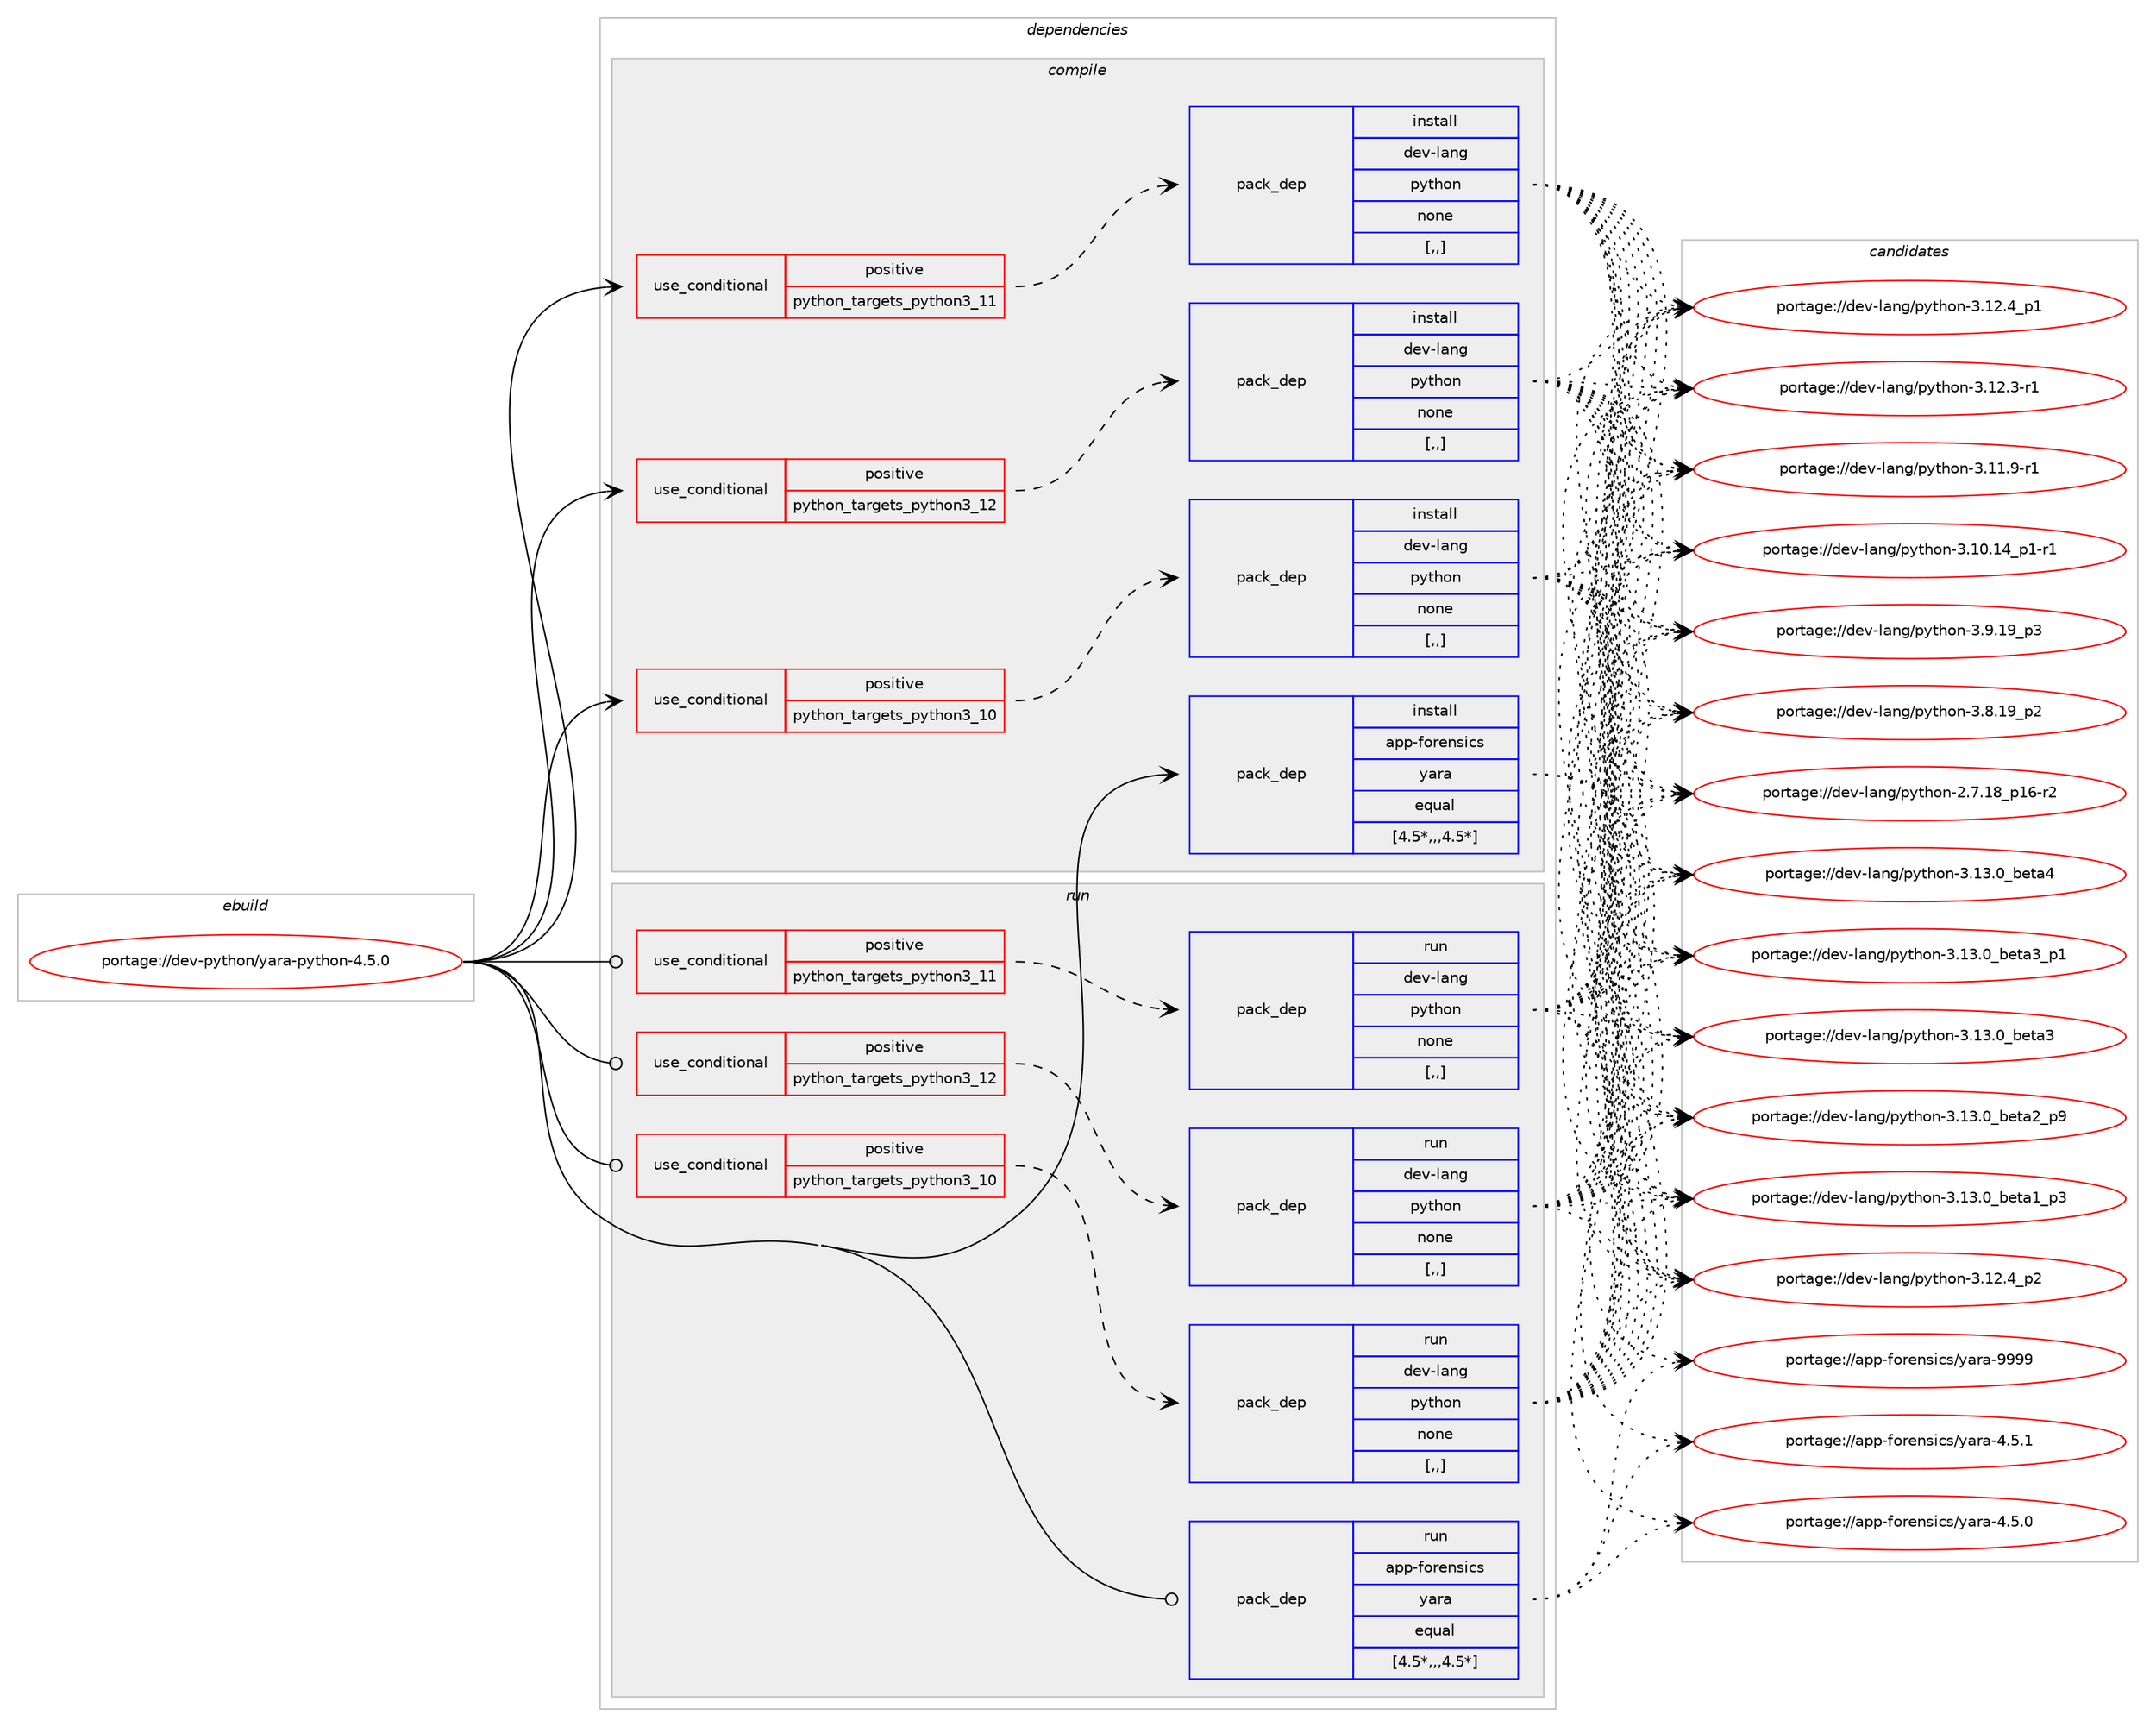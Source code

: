 digraph prolog {

# *************
# Graph options
# *************

newrank=true;
concentrate=true;
compound=true;
graph [rankdir=LR,fontname=Helvetica,fontsize=10,ranksep=1.5];#, ranksep=2.5, nodesep=0.2];
edge  [arrowhead=vee];
node  [fontname=Helvetica,fontsize=10];

# **********
# The ebuild
# **********

subgraph cluster_leftcol {
color=gray;
label=<<i>ebuild</i>>;
id [label="portage://dev-python/yara-python-4.5.0", color=red, width=4, href="../dev-python/yara-python-4.5.0.svg"];
}

# ****************
# The dependencies
# ****************

subgraph cluster_midcol {
color=gray;
label=<<i>dependencies</i>>;
subgraph cluster_compile {
fillcolor="#eeeeee";
style=filled;
label=<<i>compile</i>>;
subgraph cond41425 {
dependency168015 [label=<<TABLE BORDER="0" CELLBORDER="1" CELLSPACING="0" CELLPADDING="4"><TR><TD ROWSPAN="3" CELLPADDING="10">use_conditional</TD></TR><TR><TD>positive</TD></TR><TR><TD>python_targets_python3_10</TD></TR></TABLE>>, shape=none, color=red];
subgraph pack125317 {
dependency168016 [label=<<TABLE BORDER="0" CELLBORDER="1" CELLSPACING="0" CELLPADDING="4" WIDTH="220"><TR><TD ROWSPAN="6" CELLPADDING="30">pack_dep</TD></TR><TR><TD WIDTH="110">install</TD></TR><TR><TD>dev-lang</TD></TR><TR><TD>python</TD></TR><TR><TD>none</TD></TR><TR><TD>[,,]</TD></TR></TABLE>>, shape=none, color=blue];
}
dependency168015:e -> dependency168016:w [weight=20,style="dashed",arrowhead="vee"];
}
id:e -> dependency168015:w [weight=20,style="solid",arrowhead="vee"];
subgraph cond41426 {
dependency168017 [label=<<TABLE BORDER="0" CELLBORDER="1" CELLSPACING="0" CELLPADDING="4"><TR><TD ROWSPAN="3" CELLPADDING="10">use_conditional</TD></TR><TR><TD>positive</TD></TR><TR><TD>python_targets_python3_11</TD></TR></TABLE>>, shape=none, color=red];
subgraph pack125318 {
dependency168018 [label=<<TABLE BORDER="0" CELLBORDER="1" CELLSPACING="0" CELLPADDING="4" WIDTH="220"><TR><TD ROWSPAN="6" CELLPADDING="30">pack_dep</TD></TR><TR><TD WIDTH="110">install</TD></TR><TR><TD>dev-lang</TD></TR><TR><TD>python</TD></TR><TR><TD>none</TD></TR><TR><TD>[,,]</TD></TR></TABLE>>, shape=none, color=blue];
}
dependency168017:e -> dependency168018:w [weight=20,style="dashed",arrowhead="vee"];
}
id:e -> dependency168017:w [weight=20,style="solid",arrowhead="vee"];
subgraph cond41427 {
dependency168019 [label=<<TABLE BORDER="0" CELLBORDER="1" CELLSPACING="0" CELLPADDING="4"><TR><TD ROWSPAN="3" CELLPADDING="10">use_conditional</TD></TR><TR><TD>positive</TD></TR><TR><TD>python_targets_python3_12</TD></TR></TABLE>>, shape=none, color=red];
subgraph pack125319 {
dependency168020 [label=<<TABLE BORDER="0" CELLBORDER="1" CELLSPACING="0" CELLPADDING="4" WIDTH="220"><TR><TD ROWSPAN="6" CELLPADDING="30">pack_dep</TD></TR><TR><TD WIDTH="110">install</TD></TR><TR><TD>dev-lang</TD></TR><TR><TD>python</TD></TR><TR><TD>none</TD></TR><TR><TD>[,,]</TD></TR></TABLE>>, shape=none, color=blue];
}
dependency168019:e -> dependency168020:w [weight=20,style="dashed",arrowhead="vee"];
}
id:e -> dependency168019:w [weight=20,style="solid",arrowhead="vee"];
subgraph pack125320 {
dependency168021 [label=<<TABLE BORDER="0" CELLBORDER="1" CELLSPACING="0" CELLPADDING="4" WIDTH="220"><TR><TD ROWSPAN="6" CELLPADDING="30">pack_dep</TD></TR><TR><TD WIDTH="110">install</TD></TR><TR><TD>app-forensics</TD></TR><TR><TD>yara</TD></TR><TR><TD>equal</TD></TR><TR><TD>[4.5*,,,4.5*]</TD></TR></TABLE>>, shape=none, color=blue];
}
id:e -> dependency168021:w [weight=20,style="solid",arrowhead="vee"];
}
subgraph cluster_compileandrun {
fillcolor="#eeeeee";
style=filled;
label=<<i>compile and run</i>>;
}
subgraph cluster_run {
fillcolor="#eeeeee";
style=filled;
label=<<i>run</i>>;
subgraph cond41428 {
dependency168022 [label=<<TABLE BORDER="0" CELLBORDER="1" CELLSPACING="0" CELLPADDING="4"><TR><TD ROWSPAN="3" CELLPADDING="10">use_conditional</TD></TR><TR><TD>positive</TD></TR><TR><TD>python_targets_python3_10</TD></TR></TABLE>>, shape=none, color=red];
subgraph pack125321 {
dependency168023 [label=<<TABLE BORDER="0" CELLBORDER="1" CELLSPACING="0" CELLPADDING="4" WIDTH="220"><TR><TD ROWSPAN="6" CELLPADDING="30">pack_dep</TD></TR><TR><TD WIDTH="110">run</TD></TR><TR><TD>dev-lang</TD></TR><TR><TD>python</TD></TR><TR><TD>none</TD></TR><TR><TD>[,,]</TD></TR></TABLE>>, shape=none, color=blue];
}
dependency168022:e -> dependency168023:w [weight=20,style="dashed",arrowhead="vee"];
}
id:e -> dependency168022:w [weight=20,style="solid",arrowhead="odot"];
subgraph cond41429 {
dependency168024 [label=<<TABLE BORDER="0" CELLBORDER="1" CELLSPACING="0" CELLPADDING="4"><TR><TD ROWSPAN="3" CELLPADDING="10">use_conditional</TD></TR><TR><TD>positive</TD></TR><TR><TD>python_targets_python3_11</TD></TR></TABLE>>, shape=none, color=red];
subgraph pack125322 {
dependency168025 [label=<<TABLE BORDER="0" CELLBORDER="1" CELLSPACING="0" CELLPADDING="4" WIDTH="220"><TR><TD ROWSPAN="6" CELLPADDING="30">pack_dep</TD></TR><TR><TD WIDTH="110">run</TD></TR><TR><TD>dev-lang</TD></TR><TR><TD>python</TD></TR><TR><TD>none</TD></TR><TR><TD>[,,]</TD></TR></TABLE>>, shape=none, color=blue];
}
dependency168024:e -> dependency168025:w [weight=20,style="dashed",arrowhead="vee"];
}
id:e -> dependency168024:w [weight=20,style="solid",arrowhead="odot"];
subgraph cond41430 {
dependency168026 [label=<<TABLE BORDER="0" CELLBORDER="1" CELLSPACING="0" CELLPADDING="4"><TR><TD ROWSPAN="3" CELLPADDING="10">use_conditional</TD></TR><TR><TD>positive</TD></TR><TR><TD>python_targets_python3_12</TD></TR></TABLE>>, shape=none, color=red];
subgraph pack125323 {
dependency168027 [label=<<TABLE BORDER="0" CELLBORDER="1" CELLSPACING="0" CELLPADDING="4" WIDTH="220"><TR><TD ROWSPAN="6" CELLPADDING="30">pack_dep</TD></TR><TR><TD WIDTH="110">run</TD></TR><TR><TD>dev-lang</TD></TR><TR><TD>python</TD></TR><TR><TD>none</TD></TR><TR><TD>[,,]</TD></TR></TABLE>>, shape=none, color=blue];
}
dependency168026:e -> dependency168027:w [weight=20,style="dashed",arrowhead="vee"];
}
id:e -> dependency168026:w [weight=20,style="solid",arrowhead="odot"];
subgraph pack125324 {
dependency168028 [label=<<TABLE BORDER="0" CELLBORDER="1" CELLSPACING="0" CELLPADDING="4" WIDTH="220"><TR><TD ROWSPAN="6" CELLPADDING="30">pack_dep</TD></TR><TR><TD WIDTH="110">run</TD></TR><TR><TD>app-forensics</TD></TR><TR><TD>yara</TD></TR><TR><TD>equal</TD></TR><TR><TD>[4.5*,,,4.5*]</TD></TR></TABLE>>, shape=none, color=blue];
}
id:e -> dependency168028:w [weight=20,style="solid",arrowhead="odot"];
}
}

# **************
# The candidates
# **************

subgraph cluster_choices {
rank=same;
color=gray;
label=<<i>candidates</i>>;

subgraph choice125317 {
color=black;
nodesep=1;
choice1001011184510897110103471121211161041111104551464951464895981011169752 [label="portage://dev-lang/python-3.13.0_beta4", color=red, width=4,href="../dev-lang/python-3.13.0_beta4.svg"];
choice10010111845108971101034711212111610411111045514649514648959810111697519511249 [label="portage://dev-lang/python-3.13.0_beta3_p1", color=red, width=4,href="../dev-lang/python-3.13.0_beta3_p1.svg"];
choice1001011184510897110103471121211161041111104551464951464895981011169751 [label="portage://dev-lang/python-3.13.0_beta3", color=red, width=4,href="../dev-lang/python-3.13.0_beta3.svg"];
choice10010111845108971101034711212111610411111045514649514648959810111697509511257 [label="portage://dev-lang/python-3.13.0_beta2_p9", color=red, width=4,href="../dev-lang/python-3.13.0_beta2_p9.svg"];
choice10010111845108971101034711212111610411111045514649514648959810111697499511251 [label="portage://dev-lang/python-3.13.0_beta1_p3", color=red, width=4,href="../dev-lang/python-3.13.0_beta1_p3.svg"];
choice100101118451089711010347112121116104111110455146495046529511250 [label="portage://dev-lang/python-3.12.4_p2", color=red, width=4,href="../dev-lang/python-3.12.4_p2.svg"];
choice100101118451089711010347112121116104111110455146495046529511249 [label="portage://dev-lang/python-3.12.4_p1", color=red, width=4,href="../dev-lang/python-3.12.4_p1.svg"];
choice100101118451089711010347112121116104111110455146495046514511449 [label="portage://dev-lang/python-3.12.3-r1", color=red, width=4,href="../dev-lang/python-3.12.3-r1.svg"];
choice100101118451089711010347112121116104111110455146494946574511449 [label="portage://dev-lang/python-3.11.9-r1", color=red, width=4,href="../dev-lang/python-3.11.9-r1.svg"];
choice100101118451089711010347112121116104111110455146494846495295112494511449 [label="portage://dev-lang/python-3.10.14_p1-r1", color=red, width=4,href="../dev-lang/python-3.10.14_p1-r1.svg"];
choice100101118451089711010347112121116104111110455146574649579511251 [label="portage://dev-lang/python-3.9.19_p3", color=red, width=4,href="../dev-lang/python-3.9.19_p3.svg"];
choice100101118451089711010347112121116104111110455146564649579511250 [label="portage://dev-lang/python-3.8.19_p2", color=red, width=4,href="../dev-lang/python-3.8.19_p2.svg"];
choice100101118451089711010347112121116104111110455046554649569511249544511450 [label="portage://dev-lang/python-2.7.18_p16-r2", color=red, width=4,href="../dev-lang/python-2.7.18_p16-r2.svg"];
dependency168016:e -> choice1001011184510897110103471121211161041111104551464951464895981011169752:w [style=dotted,weight="100"];
dependency168016:e -> choice10010111845108971101034711212111610411111045514649514648959810111697519511249:w [style=dotted,weight="100"];
dependency168016:e -> choice1001011184510897110103471121211161041111104551464951464895981011169751:w [style=dotted,weight="100"];
dependency168016:e -> choice10010111845108971101034711212111610411111045514649514648959810111697509511257:w [style=dotted,weight="100"];
dependency168016:e -> choice10010111845108971101034711212111610411111045514649514648959810111697499511251:w [style=dotted,weight="100"];
dependency168016:e -> choice100101118451089711010347112121116104111110455146495046529511250:w [style=dotted,weight="100"];
dependency168016:e -> choice100101118451089711010347112121116104111110455146495046529511249:w [style=dotted,weight="100"];
dependency168016:e -> choice100101118451089711010347112121116104111110455146495046514511449:w [style=dotted,weight="100"];
dependency168016:e -> choice100101118451089711010347112121116104111110455146494946574511449:w [style=dotted,weight="100"];
dependency168016:e -> choice100101118451089711010347112121116104111110455146494846495295112494511449:w [style=dotted,weight="100"];
dependency168016:e -> choice100101118451089711010347112121116104111110455146574649579511251:w [style=dotted,weight="100"];
dependency168016:e -> choice100101118451089711010347112121116104111110455146564649579511250:w [style=dotted,weight="100"];
dependency168016:e -> choice100101118451089711010347112121116104111110455046554649569511249544511450:w [style=dotted,weight="100"];
}
subgraph choice125318 {
color=black;
nodesep=1;
choice1001011184510897110103471121211161041111104551464951464895981011169752 [label="portage://dev-lang/python-3.13.0_beta4", color=red, width=4,href="../dev-lang/python-3.13.0_beta4.svg"];
choice10010111845108971101034711212111610411111045514649514648959810111697519511249 [label="portage://dev-lang/python-3.13.0_beta3_p1", color=red, width=4,href="../dev-lang/python-3.13.0_beta3_p1.svg"];
choice1001011184510897110103471121211161041111104551464951464895981011169751 [label="portage://dev-lang/python-3.13.0_beta3", color=red, width=4,href="../dev-lang/python-3.13.0_beta3.svg"];
choice10010111845108971101034711212111610411111045514649514648959810111697509511257 [label="portage://dev-lang/python-3.13.0_beta2_p9", color=red, width=4,href="../dev-lang/python-3.13.0_beta2_p9.svg"];
choice10010111845108971101034711212111610411111045514649514648959810111697499511251 [label="portage://dev-lang/python-3.13.0_beta1_p3", color=red, width=4,href="../dev-lang/python-3.13.0_beta1_p3.svg"];
choice100101118451089711010347112121116104111110455146495046529511250 [label="portage://dev-lang/python-3.12.4_p2", color=red, width=4,href="../dev-lang/python-3.12.4_p2.svg"];
choice100101118451089711010347112121116104111110455146495046529511249 [label="portage://dev-lang/python-3.12.4_p1", color=red, width=4,href="../dev-lang/python-3.12.4_p1.svg"];
choice100101118451089711010347112121116104111110455146495046514511449 [label="portage://dev-lang/python-3.12.3-r1", color=red, width=4,href="../dev-lang/python-3.12.3-r1.svg"];
choice100101118451089711010347112121116104111110455146494946574511449 [label="portage://dev-lang/python-3.11.9-r1", color=red, width=4,href="../dev-lang/python-3.11.9-r1.svg"];
choice100101118451089711010347112121116104111110455146494846495295112494511449 [label="portage://dev-lang/python-3.10.14_p1-r1", color=red, width=4,href="../dev-lang/python-3.10.14_p1-r1.svg"];
choice100101118451089711010347112121116104111110455146574649579511251 [label="portage://dev-lang/python-3.9.19_p3", color=red, width=4,href="../dev-lang/python-3.9.19_p3.svg"];
choice100101118451089711010347112121116104111110455146564649579511250 [label="portage://dev-lang/python-3.8.19_p2", color=red, width=4,href="../dev-lang/python-3.8.19_p2.svg"];
choice100101118451089711010347112121116104111110455046554649569511249544511450 [label="portage://dev-lang/python-2.7.18_p16-r2", color=red, width=4,href="../dev-lang/python-2.7.18_p16-r2.svg"];
dependency168018:e -> choice1001011184510897110103471121211161041111104551464951464895981011169752:w [style=dotted,weight="100"];
dependency168018:e -> choice10010111845108971101034711212111610411111045514649514648959810111697519511249:w [style=dotted,weight="100"];
dependency168018:e -> choice1001011184510897110103471121211161041111104551464951464895981011169751:w [style=dotted,weight="100"];
dependency168018:e -> choice10010111845108971101034711212111610411111045514649514648959810111697509511257:w [style=dotted,weight="100"];
dependency168018:e -> choice10010111845108971101034711212111610411111045514649514648959810111697499511251:w [style=dotted,weight="100"];
dependency168018:e -> choice100101118451089711010347112121116104111110455146495046529511250:w [style=dotted,weight="100"];
dependency168018:e -> choice100101118451089711010347112121116104111110455146495046529511249:w [style=dotted,weight="100"];
dependency168018:e -> choice100101118451089711010347112121116104111110455146495046514511449:w [style=dotted,weight="100"];
dependency168018:e -> choice100101118451089711010347112121116104111110455146494946574511449:w [style=dotted,weight="100"];
dependency168018:e -> choice100101118451089711010347112121116104111110455146494846495295112494511449:w [style=dotted,weight="100"];
dependency168018:e -> choice100101118451089711010347112121116104111110455146574649579511251:w [style=dotted,weight="100"];
dependency168018:e -> choice100101118451089711010347112121116104111110455146564649579511250:w [style=dotted,weight="100"];
dependency168018:e -> choice100101118451089711010347112121116104111110455046554649569511249544511450:w [style=dotted,weight="100"];
}
subgraph choice125319 {
color=black;
nodesep=1;
choice1001011184510897110103471121211161041111104551464951464895981011169752 [label="portage://dev-lang/python-3.13.0_beta4", color=red, width=4,href="../dev-lang/python-3.13.0_beta4.svg"];
choice10010111845108971101034711212111610411111045514649514648959810111697519511249 [label="portage://dev-lang/python-3.13.0_beta3_p1", color=red, width=4,href="../dev-lang/python-3.13.0_beta3_p1.svg"];
choice1001011184510897110103471121211161041111104551464951464895981011169751 [label="portage://dev-lang/python-3.13.0_beta3", color=red, width=4,href="../dev-lang/python-3.13.0_beta3.svg"];
choice10010111845108971101034711212111610411111045514649514648959810111697509511257 [label="portage://dev-lang/python-3.13.0_beta2_p9", color=red, width=4,href="../dev-lang/python-3.13.0_beta2_p9.svg"];
choice10010111845108971101034711212111610411111045514649514648959810111697499511251 [label="portage://dev-lang/python-3.13.0_beta1_p3", color=red, width=4,href="../dev-lang/python-3.13.0_beta1_p3.svg"];
choice100101118451089711010347112121116104111110455146495046529511250 [label="portage://dev-lang/python-3.12.4_p2", color=red, width=4,href="../dev-lang/python-3.12.4_p2.svg"];
choice100101118451089711010347112121116104111110455146495046529511249 [label="portage://dev-lang/python-3.12.4_p1", color=red, width=4,href="../dev-lang/python-3.12.4_p1.svg"];
choice100101118451089711010347112121116104111110455146495046514511449 [label="portage://dev-lang/python-3.12.3-r1", color=red, width=4,href="../dev-lang/python-3.12.3-r1.svg"];
choice100101118451089711010347112121116104111110455146494946574511449 [label="portage://dev-lang/python-3.11.9-r1", color=red, width=4,href="../dev-lang/python-3.11.9-r1.svg"];
choice100101118451089711010347112121116104111110455146494846495295112494511449 [label="portage://dev-lang/python-3.10.14_p1-r1", color=red, width=4,href="../dev-lang/python-3.10.14_p1-r1.svg"];
choice100101118451089711010347112121116104111110455146574649579511251 [label="portage://dev-lang/python-3.9.19_p3", color=red, width=4,href="../dev-lang/python-3.9.19_p3.svg"];
choice100101118451089711010347112121116104111110455146564649579511250 [label="portage://dev-lang/python-3.8.19_p2", color=red, width=4,href="../dev-lang/python-3.8.19_p2.svg"];
choice100101118451089711010347112121116104111110455046554649569511249544511450 [label="portage://dev-lang/python-2.7.18_p16-r2", color=red, width=4,href="../dev-lang/python-2.7.18_p16-r2.svg"];
dependency168020:e -> choice1001011184510897110103471121211161041111104551464951464895981011169752:w [style=dotted,weight="100"];
dependency168020:e -> choice10010111845108971101034711212111610411111045514649514648959810111697519511249:w [style=dotted,weight="100"];
dependency168020:e -> choice1001011184510897110103471121211161041111104551464951464895981011169751:w [style=dotted,weight="100"];
dependency168020:e -> choice10010111845108971101034711212111610411111045514649514648959810111697509511257:w [style=dotted,weight="100"];
dependency168020:e -> choice10010111845108971101034711212111610411111045514649514648959810111697499511251:w [style=dotted,weight="100"];
dependency168020:e -> choice100101118451089711010347112121116104111110455146495046529511250:w [style=dotted,weight="100"];
dependency168020:e -> choice100101118451089711010347112121116104111110455146495046529511249:w [style=dotted,weight="100"];
dependency168020:e -> choice100101118451089711010347112121116104111110455146495046514511449:w [style=dotted,weight="100"];
dependency168020:e -> choice100101118451089711010347112121116104111110455146494946574511449:w [style=dotted,weight="100"];
dependency168020:e -> choice100101118451089711010347112121116104111110455146494846495295112494511449:w [style=dotted,weight="100"];
dependency168020:e -> choice100101118451089711010347112121116104111110455146574649579511251:w [style=dotted,weight="100"];
dependency168020:e -> choice100101118451089711010347112121116104111110455146564649579511250:w [style=dotted,weight="100"];
dependency168020:e -> choice100101118451089711010347112121116104111110455046554649569511249544511450:w [style=dotted,weight="100"];
}
subgraph choice125320 {
color=black;
nodesep=1;
choice9711211245102111114101110115105991154712197114974557575757 [label="portage://app-forensics/yara-9999", color=red, width=4,href="../app-forensics/yara-9999.svg"];
choice971121124510211111410111011510599115471219711497455246534649 [label="portage://app-forensics/yara-4.5.1", color=red, width=4,href="../app-forensics/yara-4.5.1.svg"];
choice971121124510211111410111011510599115471219711497455246534648 [label="portage://app-forensics/yara-4.5.0", color=red, width=4,href="../app-forensics/yara-4.5.0.svg"];
dependency168021:e -> choice9711211245102111114101110115105991154712197114974557575757:w [style=dotted,weight="100"];
dependency168021:e -> choice971121124510211111410111011510599115471219711497455246534649:w [style=dotted,weight="100"];
dependency168021:e -> choice971121124510211111410111011510599115471219711497455246534648:w [style=dotted,weight="100"];
}
subgraph choice125321 {
color=black;
nodesep=1;
choice1001011184510897110103471121211161041111104551464951464895981011169752 [label="portage://dev-lang/python-3.13.0_beta4", color=red, width=4,href="../dev-lang/python-3.13.0_beta4.svg"];
choice10010111845108971101034711212111610411111045514649514648959810111697519511249 [label="portage://dev-lang/python-3.13.0_beta3_p1", color=red, width=4,href="../dev-lang/python-3.13.0_beta3_p1.svg"];
choice1001011184510897110103471121211161041111104551464951464895981011169751 [label="portage://dev-lang/python-3.13.0_beta3", color=red, width=4,href="../dev-lang/python-3.13.0_beta3.svg"];
choice10010111845108971101034711212111610411111045514649514648959810111697509511257 [label="portage://dev-lang/python-3.13.0_beta2_p9", color=red, width=4,href="../dev-lang/python-3.13.0_beta2_p9.svg"];
choice10010111845108971101034711212111610411111045514649514648959810111697499511251 [label="portage://dev-lang/python-3.13.0_beta1_p3", color=red, width=4,href="../dev-lang/python-3.13.0_beta1_p3.svg"];
choice100101118451089711010347112121116104111110455146495046529511250 [label="portage://dev-lang/python-3.12.4_p2", color=red, width=4,href="../dev-lang/python-3.12.4_p2.svg"];
choice100101118451089711010347112121116104111110455146495046529511249 [label="portage://dev-lang/python-3.12.4_p1", color=red, width=4,href="../dev-lang/python-3.12.4_p1.svg"];
choice100101118451089711010347112121116104111110455146495046514511449 [label="portage://dev-lang/python-3.12.3-r1", color=red, width=4,href="../dev-lang/python-3.12.3-r1.svg"];
choice100101118451089711010347112121116104111110455146494946574511449 [label="portage://dev-lang/python-3.11.9-r1", color=red, width=4,href="../dev-lang/python-3.11.9-r1.svg"];
choice100101118451089711010347112121116104111110455146494846495295112494511449 [label="portage://dev-lang/python-3.10.14_p1-r1", color=red, width=4,href="../dev-lang/python-3.10.14_p1-r1.svg"];
choice100101118451089711010347112121116104111110455146574649579511251 [label="portage://dev-lang/python-3.9.19_p3", color=red, width=4,href="../dev-lang/python-3.9.19_p3.svg"];
choice100101118451089711010347112121116104111110455146564649579511250 [label="portage://dev-lang/python-3.8.19_p2", color=red, width=4,href="../dev-lang/python-3.8.19_p2.svg"];
choice100101118451089711010347112121116104111110455046554649569511249544511450 [label="portage://dev-lang/python-2.7.18_p16-r2", color=red, width=4,href="../dev-lang/python-2.7.18_p16-r2.svg"];
dependency168023:e -> choice1001011184510897110103471121211161041111104551464951464895981011169752:w [style=dotted,weight="100"];
dependency168023:e -> choice10010111845108971101034711212111610411111045514649514648959810111697519511249:w [style=dotted,weight="100"];
dependency168023:e -> choice1001011184510897110103471121211161041111104551464951464895981011169751:w [style=dotted,weight="100"];
dependency168023:e -> choice10010111845108971101034711212111610411111045514649514648959810111697509511257:w [style=dotted,weight="100"];
dependency168023:e -> choice10010111845108971101034711212111610411111045514649514648959810111697499511251:w [style=dotted,weight="100"];
dependency168023:e -> choice100101118451089711010347112121116104111110455146495046529511250:w [style=dotted,weight="100"];
dependency168023:e -> choice100101118451089711010347112121116104111110455146495046529511249:w [style=dotted,weight="100"];
dependency168023:e -> choice100101118451089711010347112121116104111110455146495046514511449:w [style=dotted,weight="100"];
dependency168023:e -> choice100101118451089711010347112121116104111110455146494946574511449:w [style=dotted,weight="100"];
dependency168023:e -> choice100101118451089711010347112121116104111110455146494846495295112494511449:w [style=dotted,weight="100"];
dependency168023:e -> choice100101118451089711010347112121116104111110455146574649579511251:w [style=dotted,weight="100"];
dependency168023:e -> choice100101118451089711010347112121116104111110455146564649579511250:w [style=dotted,weight="100"];
dependency168023:e -> choice100101118451089711010347112121116104111110455046554649569511249544511450:w [style=dotted,weight="100"];
}
subgraph choice125322 {
color=black;
nodesep=1;
choice1001011184510897110103471121211161041111104551464951464895981011169752 [label="portage://dev-lang/python-3.13.0_beta4", color=red, width=4,href="../dev-lang/python-3.13.0_beta4.svg"];
choice10010111845108971101034711212111610411111045514649514648959810111697519511249 [label="portage://dev-lang/python-3.13.0_beta3_p1", color=red, width=4,href="../dev-lang/python-3.13.0_beta3_p1.svg"];
choice1001011184510897110103471121211161041111104551464951464895981011169751 [label="portage://dev-lang/python-3.13.0_beta3", color=red, width=4,href="../dev-lang/python-3.13.0_beta3.svg"];
choice10010111845108971101034711212111610411111045514649514648959810111697509511257 [label="portage://dev-lang/python-3.13.0_beta2_p9", color=red, width=4,href="../dev-lang/python-3.13.0_beta2_p9.svg"];
choice10010111845108971101034711212111610411111045514649514648959810111697499511251 [label="portage://dev-lang/python-3.13.0_beta1_p3", color=red, width=4,href="../dev-lang/python-3.13.0_beta1_p3.svg"];
choice100101118451089711010347112121116104111110455146495046529511250 [label="portage://dev-lang/python-3.12.4_p2", color=red, width=4,href="../dev-lang/python-3.12.4_p2.svg"];
choice100101118451089711010347112121116104111110455146495046529511249 [label="portage://dev-lang/python-3.12.4_p1", color=red, width=4,href="../dev-lang/python-3.12.4_p1.svg"];
choice100101118451089711010347112121116104111110455146495046514511449 [label="portage://dev-lang/python-3.12.3-r1", color=red, width=4,href="../dev-lang/python-3.12.3-r1.svg"];
choice100101118451089711010347112121116104111110455146494946574511449 [label="portage://dev-lang/python-3.11.9-r1", color=red, width=4,href="../dev-lang/python-3.11.9-r1.svg"];
choice100101118451089711010347112121116104111110455146494846495295112494511449 [label="portage://dev-lang/python-3.10.14_p1-r1", color=red, width=4,href="../dev-lang/python-3.10.14_p1-r1.svg"];
choice100101118451089711010347112121116104111110455146574649579511251 [label="portage://dev-lang/python-3.9.19_p3", color=red, width=4,href="../dev-lang/python-3.9.19_p3.svg"];
choice100101118451089711010347112121116104111110455146564649579511250 [label="portage://dev-lang/python-3.8.19_p2", color=red, width=4,href="../dev-lang/python-3.8.19_p2.svg"];
choice100101118451089711010347112121116104111110455046554649569511249544511450 [label="portage://dev-lang/python-2.7.18_p16-r2", color=red, width=4,href="../dev-lang/python-2.7.18_p16-r2.svg"];
dependency168025:e -> choice1001011184510897110103471121211161041111104551464951464895981011169752:w [style=dotted,weight="100"];
dependency168025:e -> choice10010111845108971101034711212111610411111045514649514648959810111697519511249:w [style=dotted,weight="100"];
dependency168025:e -> choice1001011184510897110103471121211161041111104551464951464895981011169751:w [style=dotted,weight="100"];
dependency168025:e -> choice10010111845108971101034711212111610411111045514649514648959810111697509511257:w [style=dotted,weight="100"];
dependency168025:e -> choice10010111845108971101034711212111610411111045514649514648959810111697499511251:w [style=dotted,weight="100"];
dependency168025:e -> choice100101118451089711010347112121116104111110455146495046529511250:w [style=dotted,weight="100"];
dependency168025:e -> choice100101118451089711010347112121116104111110455146495046529511249:w [style=dotted,weight="100"];
dependency168025:e -> choice100101118451089711010347112121116104111110455146495046514511449:w [style=dotted,weight="100"];
dependency168025:e -> choice100101118451089711010347112121116104111110455146494946574511449:w [style=dotted,weight="100"];
dependency168025:e -> choice100101118451089711010347112121116104111110455146494846495295112494511449:w [style=dotted,weight="100"];
dependency168025:e -> choice100101118451089711010347112121116104111110455146574649579511251:w [style=dotted,weight="100"];
dependency168025:e -> choice100101118451089711010347112121116104111110455146564649579511250:w [style=dotted,weight="100"];
dependency168025:e -> choice100101118451089711010347112121116104111110455046554649569511249544511450:w [style=dotted,weight="100"];
}
subgraph choice125323 {
color=black;
nodesep=1;
choice1001011184510897110103471121211161041111104551464951464895981011169752 [label="portage://dev-lang/python-3.13.0_beta4", color=red, width=4,href="../dev-lang/python-3.13.0_beta4.svg"];
choice10010111845108971101034711212111610411111045514649514648959810111697519511249 [label="portage://dev-lang/python-3.13.0_beta3_p1", color=red, width=4,href="../dev-lang/python-3.13.0_beta3_p1.svg"];
choice1001011184510897110103471121211161041111104551464951464895981011169751 [label="portage://dev-lang/python-3.13.0_beta3", color=red, width=4,href="../dev-lang/python-3.13.0_beta3.svg"];
choice10010111845108971101034711212111610411111045514649514648959810111697509511257 [label="portage://dev-lang/python-3.13.0_beta2_p9", color=red, width=4,href="../dev-lang/python-3.13.0_beta2_p9.svg"];
choice10010111845108971101034711212111610411111045514649514648959810111697499511251 [label="portage://dev-lang/python-3.13.0_beta1_p3", color=red, width=4,href="../dev-lang/python-3.13.0_beta1_p3.svg"];
choice100101118451089711010347112121116104111110455146495046529511250 [label="portage://dev-lang/python-3.12.4_p2", color=red, width=4,href="../dev-lang/python-3.12.4_p2.svg"];
choice100101118451089711010347112121116104111110455146495046529511249 [label="portage://dev-lang/python-3.12.4_p1", color=red, width=4,href="../dev-lang/python-3.12.4_p1.svg"];
choice100101118451089711010347112121116104111110455146495046514511449 [label="portage://dev-lang/python-3.12.3-r1", color=red, width=4,href="../dev-lang/python-3.12.3-r1.svg"];
choice100101118451089711010347112121116104111110455146494946574511449 [label="portage://dev-lang/python-3.11.9-r1", color=red, width=4,href="../dev-lang/python-3.11.9-r1.svg"];
choice100101118451089711010347112121116104111110455146494846495295112494511449 [label="portage://dev-lang/python-3.10.14_p1-r1", color=red, width=4,href="../dev-lang/python-3.10.14_p1-r1.svg"];
choice100101118451089711010347112121116104111110455146574649579511251 [label="portage://dev-lang/python-3.9.19_p3", color=red, width=4,href="../dev-lang/python-3.9.19_p3.svg"];
choice100101118451089711010347112121116104111110455146564649579511250 [label="portage://dev-lang/python-3.8.19_p2", color=red, width=4,href="../dev-lang/python-3.8.19_p2.svg"];
choice100101118451089711010347112121116104111110455046554649569511249544511450 [label="portage://dev-lang/python-2.7.18_p16-r2", color=red, width=4,href="../dev-lang/python-2.7.18_p16-r2.svg"];
dependency168027:e -> choice1001011184510897110103471121211161041111104551464951464895981011169752:w [style=dotted,weight="100"];
dependency168027:e -> choice10010111845108971101034711212111610411111045514649514648959810111697519511249:w [style=dotted,weight="100"];
dependency168027:e -> choice1001011184510897110103471121211161041111104551464951464895981011169751:w [style=dotted,weight="100"];
dependency168027:e -> choice10010111845108971101034711212111610411111045514649514648959810111697509511257:w [style=dotted,weight="100"];
dependency168027:e -> choice10010111845108971101034711212111610411111045514649514648959810111697499511251:w [style=dotted,weight="100"];
dependency168027:e -> choice100101118451089711010347112121116104111110455146495046529511250:w [style=dotted,weight="100"];
dependency168027:e -> choice100101118451089711010347112121116104111110455146495046529511249:w [style=dotted,weight="100"];
dependency168027:e -> choice100101118451089711010347112121116104111110455146495046514511449:w [style=dotted,weight="100"];
dependency168027:e -> choice100101118451089711010347112121116104111110455146494946574511449:w [style=dotted,weight="100"];
dependency168027:e -> choice100101118451089711010347112121116104111110455146494846495295112494511449:w [style=dotted,weight="100"];
dependency168027:e -> choice100101118451089711010347112121116104111110455146574649579511251:w [style=dotted,weight="100"];
dependency168027:e -> choice100101118451089711010347112121116104111110455146564649579511250:w [style=dotted,weight="100"];
dependency168027:e -> choice100101118451089711010347112121116104111110455046554649569511249544511450:w [style=dotted,weight="100"];
}
subgraph choice125324 {
color=black;
nodesep=1;
choice9711211245102111114101110115105991154712197114974557575757 [label="portage://app-forensics/yara-9999", color=red, width=4,href="../app-forensics/yara-9999.svg"];
choice971121124510211111410111011510599115471219711497455246534649 [label="portage://app-forensics/yara-4.5.1", color=red, width=4,href="../app-forensics/yara-4.5.1.svg"];
choice971121124510211111410111011510599115471219711497455246534648 [label="portage://app-forensics/yara-4.5.0", color=red, width=4,href="../app-forensics/yara-4.5.0.svg"];
dependency168028:e -> choice9711211245102111114101110115105991154712197114974557575757:w [style=dotted,weight="100"];
dependency168028:e -> choice971121124510211111410111011510599115471219711497455246534649:w [style=dotted,weight="100"];
dependency168028:e -> choice971121124510211111410111011510599115471219711497455246534648:w [style=dotted,weight="100"];
}
}

}
